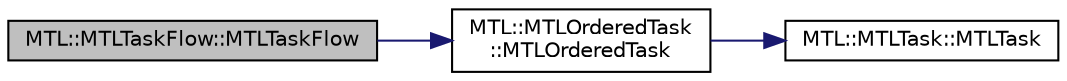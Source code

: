 digraph "MTL::MTLTaskFlow::MTLTaskFlow"
{
 // LATEX_PDF_SIZE
  edge [fontname="Helvetica",fontsize="10",labelfontname="Helvetica",labelfontsize="10"];
  node [fontname="Helvetica",fontsize="10",shape=record];
  rankdir="LR";
  Node1 [label="MTL::MTLTaskFlow::MTLTaskFlow",height=0.2,width=0.4,color="black", fillcolor="grey75", style="filled", fontcolor="black",tooltip="Construct a new MTLTaskFlow object."];
  Node1 -> Node2 [color="midnightblue",fontsize="10",style="solid",fontname="Helvetica"];
  Node2 [label="MTL::MTLOrderedTask\l::MTLOrderedTask",height=0.2,width=0.4,color="black", fillcolor="white", style="filled",URL="$d1/d77/classMTL_1_1MTLOrderedTask.html#ad7a850b5faeb46a6651460e97b413347",tooltip="Constructor."];
  Node2 -> Node3 [color="midnightblue",fontsize="10",style="solid",fontname="Helvetica"];
  Node3 [label="MTL::MTLTask::MTLTask",height=0.2,width=0.4,color="black", fillcolor="white", style="filled",URL="$d7/d56/classMTL_1_1MTLTask.html#a118449766aa8489f5d7d29a43af28a40",tooltip="Construct a new MTLTask object."];
}

